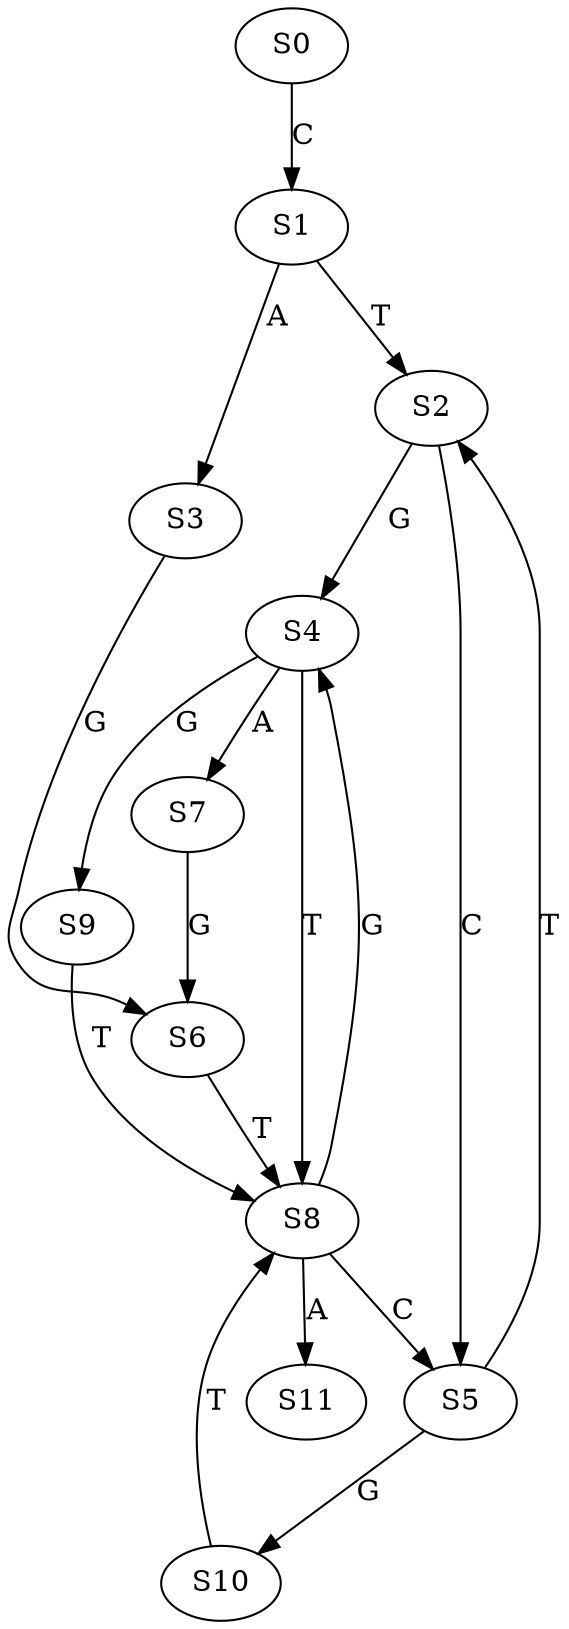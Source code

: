 strict digraph  {
	S0 -> S1 [ label = C ];
	S1 -> S2 [ label = T ];
	S1 -> S3 [ label = A ];
	S2 -> S4 [ label = G ];
	S2 -> S5 [ label = C ];
	S3 -> S6 [ label = G ];
	S4 -> S7 [ label = A ];
	S4 -> S8 [ label = T ];
	S4 -> S9 [ label = G ];
	S5 -> S2 [ label = T ];
	S5 -> S10 [ label = G ];
	S6 -> S8 [ label = T ];
	S7 -> S6 [ label = G ];
	S8 -> S11 [ label = A ];
	S8 -> S5 [ label = C ];
	S8 -> S4 [ label = G ];
	S9 -> S8 [ label = T ];
	S10 -> S8 [ label = T ];
}
